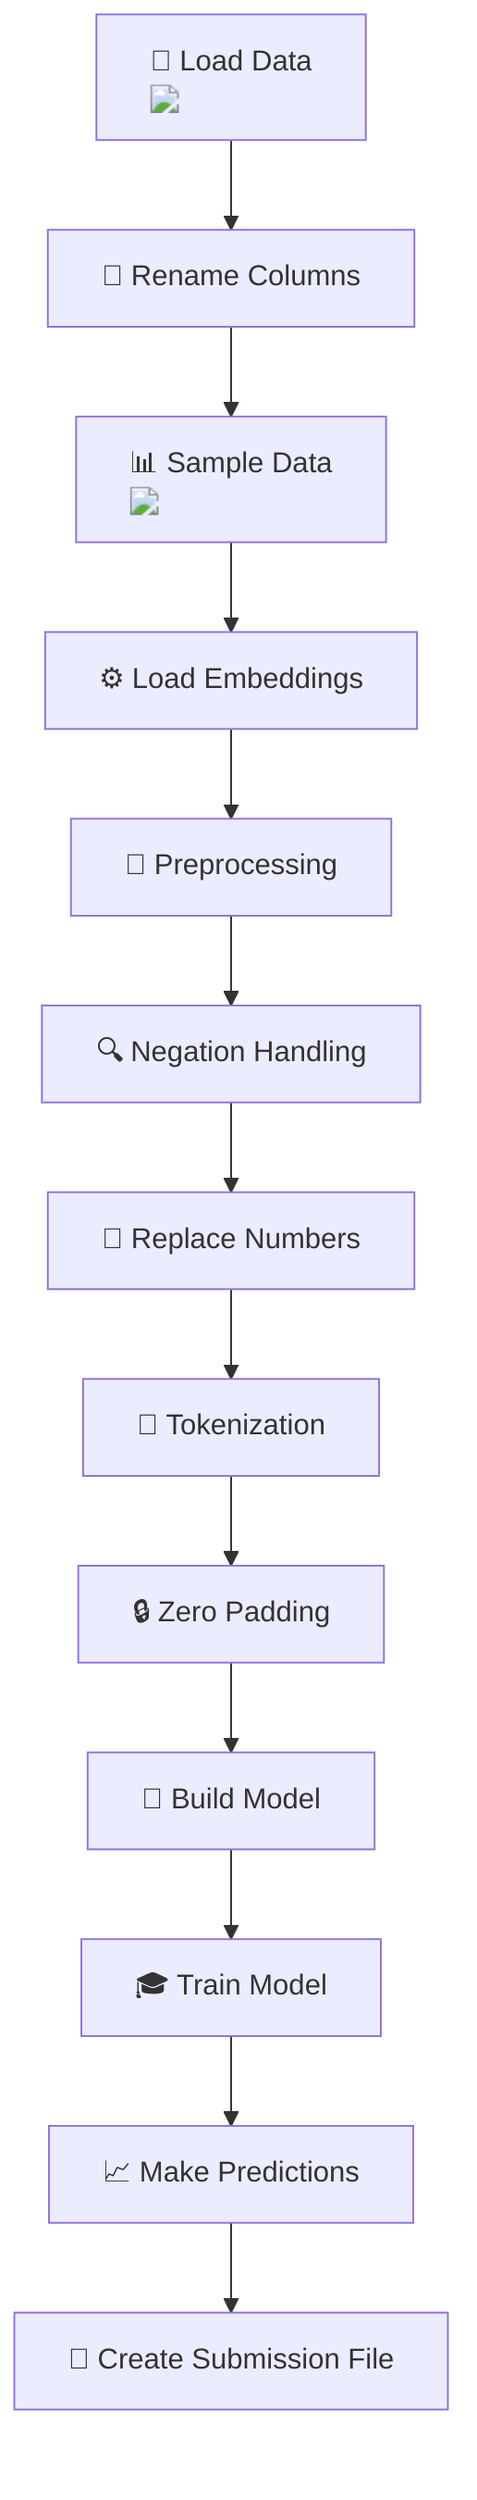 graph TD;
    A["📂 Load Data <img src='icons/file.svg' />"] --> B["🔄 Rename Columns"];
    B --> C["📊 Sample Data <img src='table.svg' />"];
    C --> D["⚙️ Load Embeddings"];

    D --> E["🔄 Preprocessing"];
    E --> F["🔍 Negation Handling"];
    F --> G["🔄 Replace Numbers"];
    G --> H["📝 Tokenization"];
    H --> I["🔒 Zero Padding"];

    I --> J["🧠 Build Model"];
    J --> K["🎓 Train Model"];
    
    K --> L["📈 Make Predictions"];
    L --> M["📄 Create Submission File"];